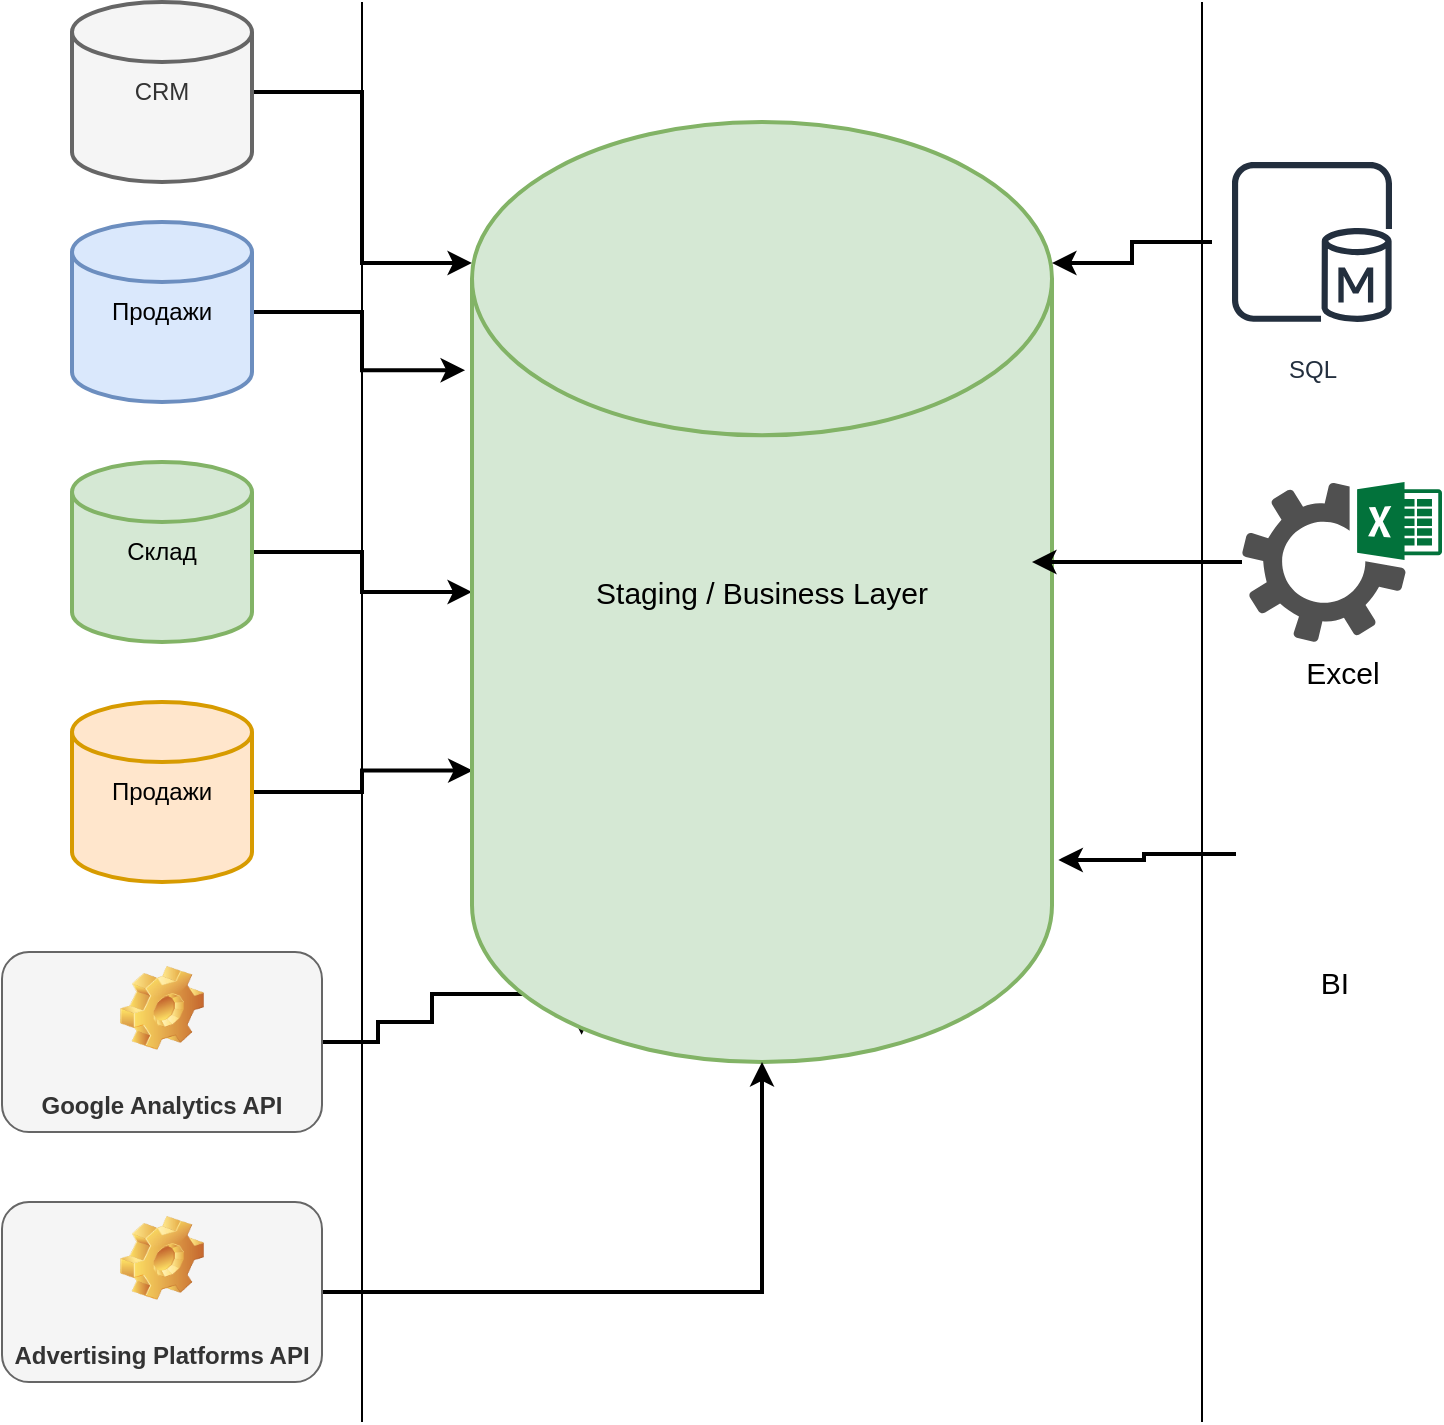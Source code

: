 <mxfile version="16.5.1" type="device"><diagram id="AgSZAgV1gotWFrXBL671" name="Page-1"><mxGraphModel dx="1102" dy="865" grid="1" gridSize="10" guides="1" tooltips="1" connect="1" arrows="1" fold="1" page="1" pageScale="1" pageWidth="850" pageHeight="1100" math="0" shadow="0"><root><mxCell id="0"/><mxCell id="1" parent="0"/><mxCell id="Cmk2TI6e9-nk0thXPZRK-20" style="edgeStyle=orthogonalEdgeStyle;rounded=0;orthogonalLoop=1;jettySize=auto;html=1;entryX=-0.012;entryY=0.264;entryDx=0;entryDy=0;entryPerimeter=0;fontSize=15;strokeWidth=2;" parent="1" source="Cmk2TI6e9-nk0thXPZRK-2" target="Cmk2TI6e9-nk0thXPZRK-13" edge="1"><mxGeometry relative="1" as="geometry"/></mxCell><mxCell id="Cmk2TI6e9-nk0thXPZRK-2" value="Продажи" style="strokeWidth=2;html=1;shape=mxgraph.flowchart.database;whiteSpace=wrap;fillColor=#dae8fc;strokeColor=#6c8ebf;" parent="1" vertex="1"><mxGeometry x="80" y="140" width="90" height="90" as="geometry"/></mxCell><mxCell id="Cmk2TI6e9-nk0thXPZRK-17" style="edgeStyle=orthogonalEdgeStyle;rounded=0;orthogonalLoop=1;jettySize=auto;html=1;fontSize=15;entryX=0.189;entryY=0.971;entryDx=0;entryDy=0;entryPerimeter=0;strokeWidth=2;" parent="1" source="Cmk2TI6e9-nk0thXPZRK-7" target="Cmk2TI6e9-nk0thXPZRK-13" edge="1"><mxGeometry relative="1" as="geometry"><mxPoint x="290" y="570" as="targetPoint"/><Array as="points"><mxPoint x="233" y="550"/><mxPoint x="233" y="540"/><mxPoint x="260" y="540"/><mxPoint x="260" y="526"/></Array></mxGeometry></mxCell><mxCell id="Cmk2TI6e9-nk0thXPZRK-7" value="Google Analytics API" style="label;whiteSpace=wrap;html=1;align=center;verticalAlign=bottom;spacingLeft=0;spacingBottom=4;imageAlign=center;imageVerticalAlign=top;image=img/clipart/Gear_128x128.png;fillColor=#f5f5f5;fontColor=#333333;strokeColor=#666666;" parent="1" vertex="1"><mxGeometry x="45" y="505" width="160" height="90" as="geometry"/></mxCell><mxCell id="Cmk2TI6e9-nk0thXPZRK-18" style="edgeStyle=orthogonalEdgeStyle;rounded=0;orthogonalLoop=1;jettySize=auto;html=1;entryX=0.001;entryY=0.69;entryDx=0;entryDy=0;entryPerimeter=0;fontSize=15;strokeWidth=2;" parent="1" source="Cmk2TI6e9-nk0thXPZRK-8" target="Cmk2TI6e9-nk0thXPZRK-13" edge="1"><mxGeometry relative="1" as="geometry"/></mxCell><mxCell id="Cmk2TI6e9-nk0thXPZRK-8" value="Продажи" style="strokeWidth=2;html=1;shape=mxgraph.flowchart.database;whiteSpace=wrap;fillColor=#ffe6cc;strokeColor=#d79b00;" parent="1" vertex="1"><mxGeometry x="80" y="380" width="90" height="90" as="geometry"/></mxCell><mxCell id="Cmk2TI6e9-nk0thXPZRK-19" style="edgeStyle=orthogonalEdgeStyle;rounded=0;orthogonalLoop=1;jettySize=auto;html=1;entryX=0;entryY=0.5;entryDx=0;entryDy=0;entryPerimeter=0;fontSize=15;strokeWidth=2;" parent="1" source="Cmk2TI6e9-nk0thXPZRK-9" target="Cmk2TI6e9-nk0thXPZRK-13" edge="1"><mxGeometry relative="1" as="geometry"/></mxCell><mxCell id="Cmk2TI6e9-nk0thXPZRK-9" value="Склад" style="strokeWidth=2;html=1;shape=mxgraph.flowchart.database;whiteSpace=wrap;fillColor=#d5e8d4;strokeColor=#82b366;" parent="1" vertex="1"><mxGeometry x="80" y="260" width="90" height="90" as="geometry"/></mxCell><mxCell id="Cmk2TI6e9-nk0thXPZRK-21" style="edgeStyle=orthogonalEdgeStyle;rounded=0;orthogonalLoop=1;jettySize=auto;html=1;entryX=0;entryY=0.15;entryDx=0;entryDy=0;entryPerimeter=0;fontSize=15;strokeWidth=2;" parent="1" source="Cmk2TI6e9-nk0thXPZRK-10" target="Cmk2TI6e9-nk0thXPZRK-13" edge="1"><mxGeometry relative="1" as="geometry"/></mxCell><mxCell id="Cmk2TI6e9-nk0thXPZRK-10" value="CRM" style="strokeWidth=2;html=1;shape=mxgraph.flowchart.database;whiteSpace=wrap;fillColor=#f5f5f5;fontColor=#333333;strokeColor=#666666;" parent="1" vertex="1"><mxGeometry x="80" y="30" width="90" height="90" as="geometry"/></mxCell><mxCell id="Cmk2TI6e9-nk0thXPZRK-12" value="" style="line;strokeWidth=1;direction=south;html=1;" parent="1" vertex="1"><mxGeometry x="220" y="30" width="10" height="710" as="geometry"/></mxCell><mxCell id="Cmk2TI6e9-nk0thXPZRK-13" value="&lt;font style=&quot;font-size: 15px&quot;&gt;Staging / Business Layer&lt;/font&gt;" style="strokeWidth=2;html=1;shape=mxgraph.flowchart.database;whiteSpace=wrap;fillColor=#d5e8d4;strokeColor=#82b366;" parent="1" vertex="1"><mxGeometry x="280" y="90" width="290" height="470" as="geometry"/></mxCell><mxCell id="Cmk2TI6e9-nk0thXPZRK-15" style="edgeStyle=orthogonalEdgeStyle;rounded=0;orthogonalLoop=1;jettySize=auto;html=1;entryX=0.5;entryY=1;entryDx=0;entryDy=0;entryPerimeter=0;fontSize=15;strokeWidth=2;" parent="1" source="Cmk2TI6e9-nk0thXPZRK-14" target="Cmk2TI6e9-nk0thXPZRK-13" edge="1"><mxGeometry relative="1" as="geometry"/></mxCell><mxCell id="Cmk2TI6e9-nk0thXPZRK-14" value="Advertising Platforms API" style="label;whiteSpace=wrap;html=1;align=center;verticalAlign=bottom;spacingLeft=0;spacingBottom=4;imageAlign=center;imageVerticalAlign=top;image=img/clipart/Gear_128x128.png;fillColor=#f5f5f5;fontColor=#333333;strokeColor=#666666;" parent="1" vertex="1"><mxGeometry x="45" y="630" width="160" height="90" as="geometry"/></mxCell><mxCell id="Cmk2TI6e9-nk0thXPZRK-22" value="" style="line;strokeWidth=1;direction=south;html=1;" parent="1" vertex="1"><mxGeometry x="640" y="30" width="10" height="710" as="geometry"/></mxCell><mxCell id="Cmk2TI6e9-nk0thXPZRK-27" style="edgeStyle=orthogonalEdgeStyle;rounded=0;orthogonalLoop=1;jettySize=auto;html=1;fontSize=15;strokeWidth=2;" parent="1" source="Cmk2TI6e9-nk0thXPZRK-23" edge="1"><mxGeometry relative="1" as="geometry"><mxPoint x="560" y="310" as="targetPoint"/></mxGeometry></mxCell><mxCell id="Cmk2TI6e9-nk0thXPZRK-23" value="Excel" style="sketch=0;pointerEvents=1;shadow=0;dashed=0;html=1;strokeColor=none;fillColor=#505050;labelPosition=center;verticalLabelPosition=bottom;verticalAlign=top;outlineConnect=0;align=center;shape=mxgraph.office.services.excel_services;fontSize=15;" parent="1" vertex="1"><mxGeometry x="665" y="270" width="100" height="80" as="geometry"/></mxCell><mxCell id="Cmk2TI6e9-nk0thXPZRK-28" style="edgeStyle=orthogonalEdgeStyle;rounded=0;orthogonalLoop=1;jettySize=auto;html=1;entryX=1;entryY=0.15;entryDx=0;entryDy=0;entryPerimeter=0;fontSize=15;strokeWidth=2;" parent="1" source="Cmk2TI6e9-nk0thXPZRK-24" target="Cmk2TI6e9-nk0thXPZRK-13" edge="1"><mxGeometry relative="1" as="geometry"/></mxCell><mxCell id="Cmk2TI6e9-nk0thXPZRK-24" value="SQL" style="sketch=0;outlineConnect=0;fontColor=#232F3E;gradientColor=none;strokeColor=#232F3E;fillColor=#ffffff;dashed=0;verticalLabelPosition=bottom;verticalAlign=top;align=center;html=1;fontSize=12;fontStyle=0;aspect=fixed;shape=mxgraph.aws4.resourceIcon;resIcon=mxgraph.aws4.sql_primary;" parent="1" vertex="1"><mxGeometry x="650" y="100" width="100" height="100" as="geometry"/></mxCell><mxCell id="Cmk2TI6e9-nk0thXPZRK-29" style="edgeStyle=orthogonalEdgeStyle;rounded=0;orthogonalLoop=1;jettySize=auto;html=1;entryX=1.011;entryY=0.785;entryDx=0;entryDy=0;entryPerimeter=0;fontSize=15;strokeWidth=2;" parent="1" source="Cmk2TI6e9-nk0thXPZRK-26" target="Cmk2TI6e9-nk0thXPZRK-13" edge="1"><mxGeometry relative="1" as="geometry"/></mxCell><mxCell id="Cmk2TI6e9-nk0thXPZRK-26" value="BI" style="shape=image;html=1;verticalAlign=top;verticalLabelPosition=bottom;labelBackgroundColor=#ffffff;imageAspect=0;aspect=fixed;image=https://cdn1.iconfinder.com/data/icons/ionicons-fill-vol-2/512/logo-tableau-128.png;fontSize=15;strokeWidth=1;" parent="1" vertex="1"><mxGeometry x="662" y="407" width="98" height="98" as="geometry"/></mxCell></root></mxGraphModel></diagram></mxfile>